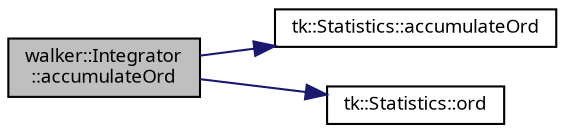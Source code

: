 digraph "walker::Integrator::accumulateOrd"
{
 // INTERACTIVE_SVG=YES
  bgcolor="transparent";
  edge [fontname="sans-serif",fontsize="9",labelfontname="sans-serif",labelfontsize="9"];
  node [fontname="sans-serif",fontsize="9",shape=record];
  rankdir="LR";
  Node1 [label="walker::Integrator\l::accumulateOrd",height=0.2,width=0.4,color="black", fillcolor="grey75", style="filled", fontcolor="black"];
  Node1 -> Node2 [color="midnightblue",fontsize="9",style="solid",fontname="sans-serif"];
  Node2 [label="tk::Statistics::accumulateOrd",height=0.2,width=0.4,color="black",URL="$classtk_1_1_statistics.html#a47e322bb109abb70bdfb05ac24027ff6",tooltip="Accumulate (i.e., only do the sum for) ordinary moments. "];
  Node1 -> Node3 [color="midnightblue",fontsize="9",style="solid",fontname="sans-serif"];
  Node3 [label="tk::Statistics::ord",height=0.2,width=0.4,color="black",URL="$classtk_1_1_statistics.html#a849a1b25a8e21070d4dda2d9ab74c686",tooltip="Ordinary moments accessor. "];
}
